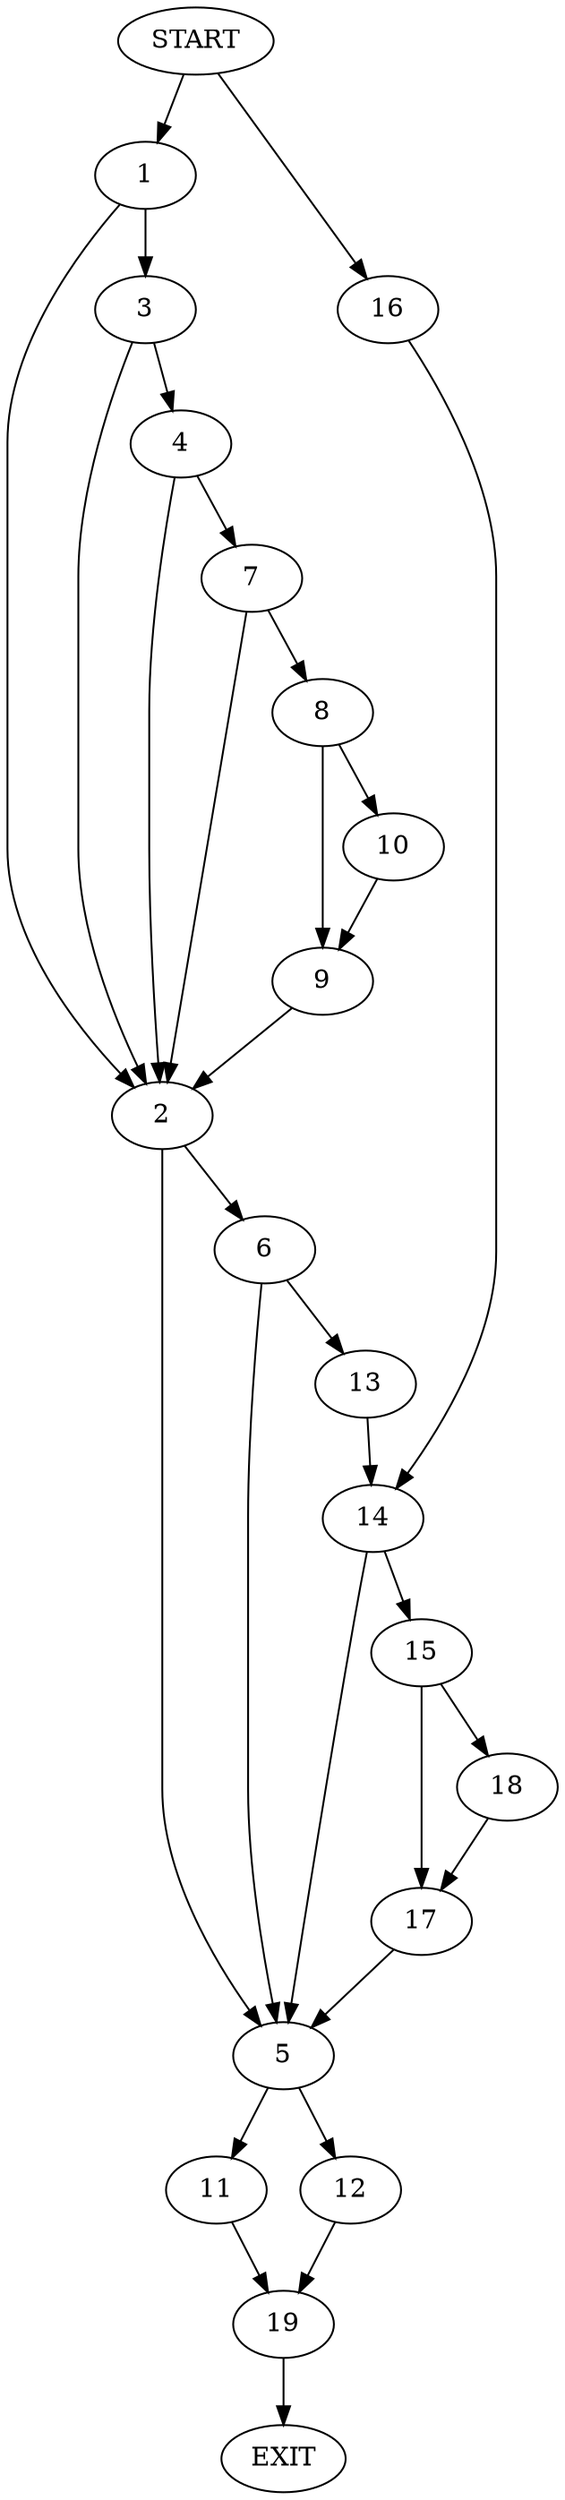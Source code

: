 digraph {
0 [label="START"]
20 [label="EXIT"]
0 -> 1
1 -> 2
1 -> 3
3 -> 2
3 -> 4
2 -> 5
2 -> 6
4 -> 2
4 -> 7
7 -> 8
7 -> 2
8 -> 9
8 -> 10
10 -> 9
9 -> 2
5 -> 11
5 -> 12
6 -> 5
6 -> 13
13 -> 14
14 -> 5
14 -> 15
0 -> 16
16 -> 14
15 -> 17
15 -> 18
17 -> 5
18 -> 17
12 -> 19
11 -> 19
19 -> 20
}
